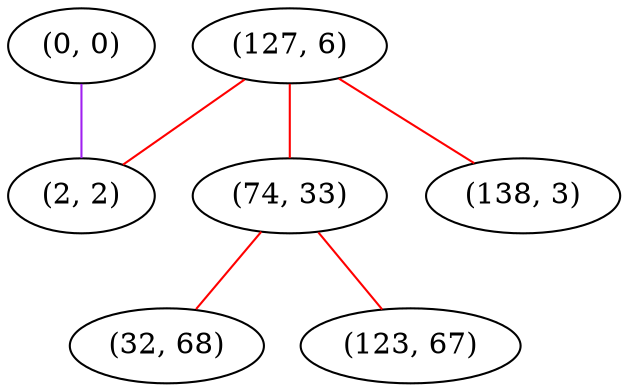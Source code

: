 graph "" {
"(127, 6)";
"(0, 0)";
"(2, 2)";
"(74, 33)";
"(32, 68)";
"(138, 3)";
"(123, 67)";
"(127, 6)" -- "(138, 3)"  [color=red, key=0, weight=1];
"(127, 6)" -- "(74, 33)"  [color=red, key=0, weight=1];
"(127, 6)" -- "(2, 2)"  [color=red, key=0, weight=1];
"(0, 0)" -- "(2, 2)"  [color=purple, key=0, weight=4];
"(74, 33)" -- "(123, 67)"  [color=red, key=0, weight=1];
"(74, 33)" -- "(32, 68)"  [color=red, key=0, weight=1];
}
